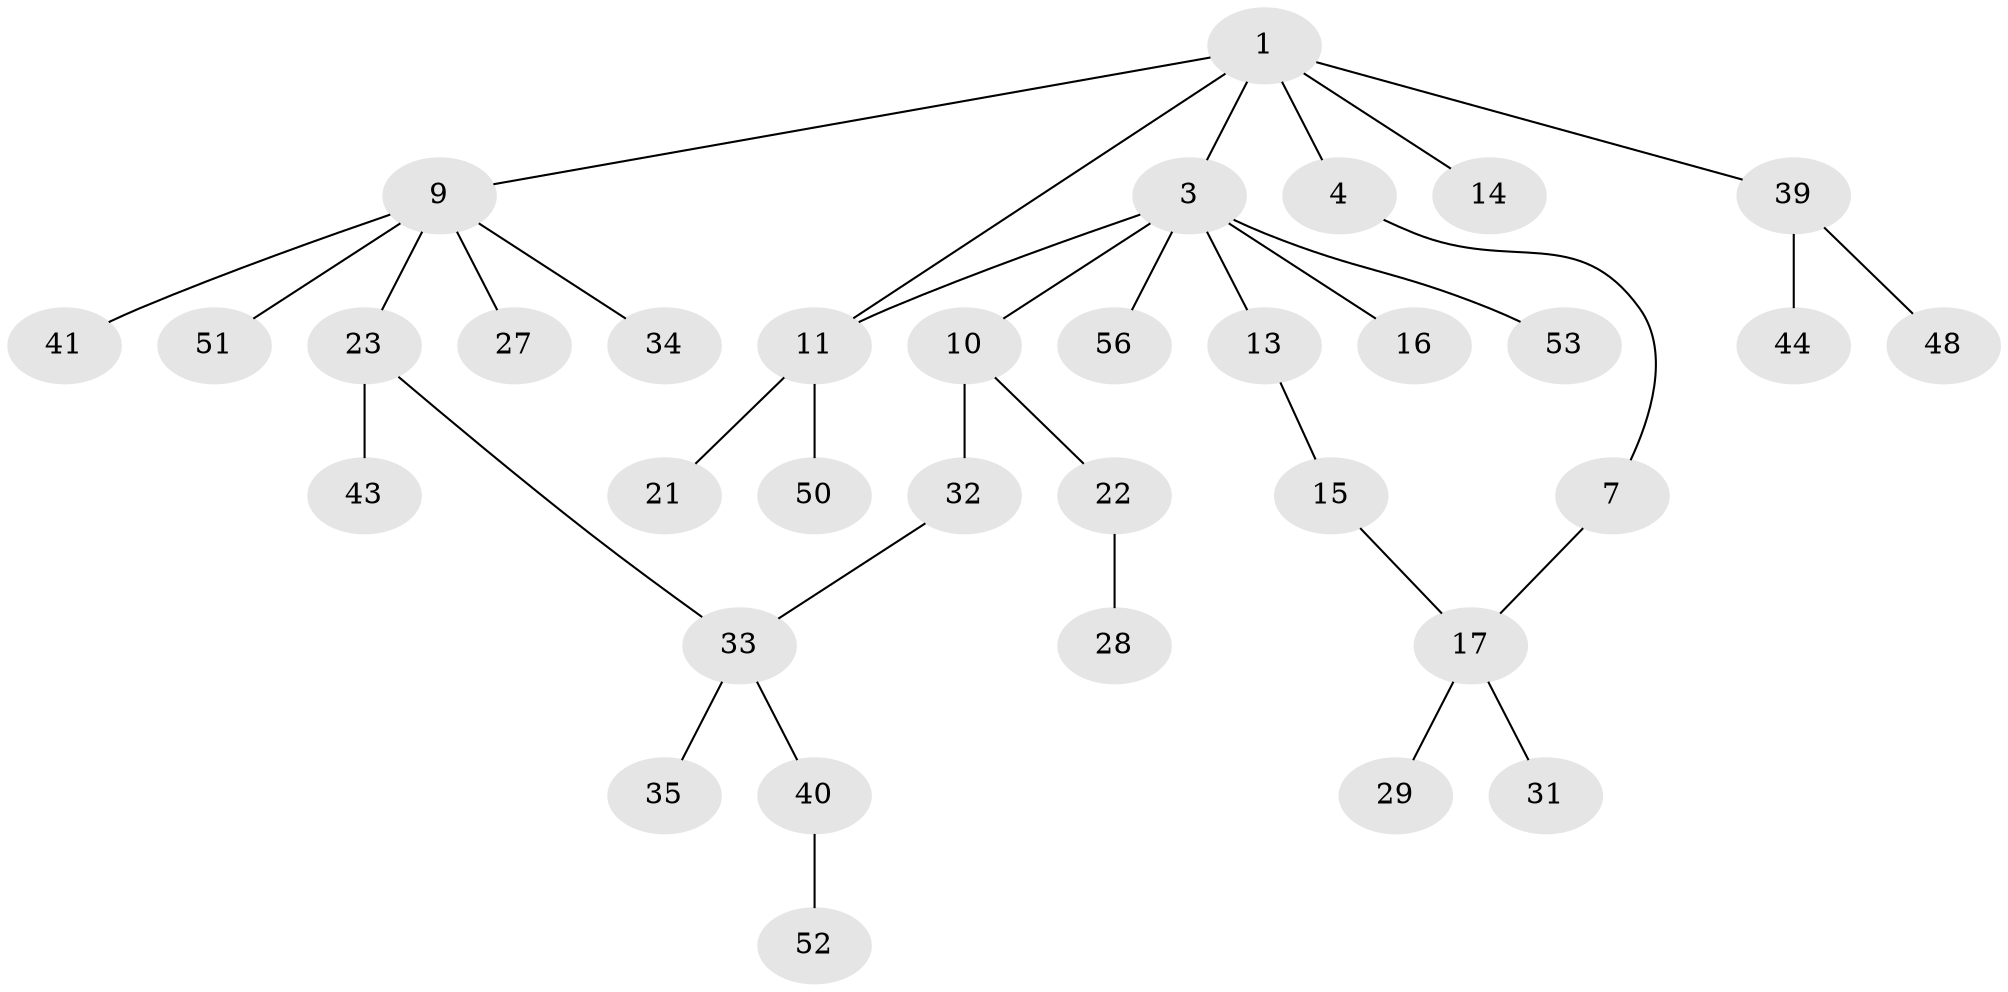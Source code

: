 // original degree distribution, {3: 0.1896551724137931, 5: 0.05172413793103448, 4: 0.06896551724137931, 2: 0.27586206896551724, 1: 0.41379310344827586}
// Generated by graph-tools (version 1.1) at 2025/17/03/04/25 18:17:10]
// undirected, 34 vertices, 36 edges
graph export_dot {
graph [start="1"]
  node [color=gray90,style=filled];
  1 [super="+6+2"];
  3 [super="+5+8"];
  4 [super="+25"];
  7 [super="+45"];
  9 [super="+19"];
  10 [super="+18+20"];
  11 [super="+36+12+24"];
  13 [super="+26"];
  14 [super="+55"];
  15;
  16;
  17 [super="+42"];
  21;
  22;
  23 [super="+30"];
  27;
  28;
  29;
  31;
  32 [super="+46+38"];
  33;
  34 [super="+49"];
  35 [super="+37"];
  39;
  40;
  41;
  43 [super="+47"];
  44;
  48;
  50;
  51;
  52;
  53;
  56;
  1 -- 9;
  1 -- 39;
  1 -- 3;
  1 -- 4;
  1 -- 11;
  1 -- 14;
  3 -- 16;
  3 -- 56;
  3 -- 13;
  3 -- 10;
  3 -- 53;
  3 -- 11;
  4 -- 7;
  7 -- 17;
  9 -- 23;
  9 -- 34;
  9 -- 51;
  9 -- 27;
  9 -- 41;
  10 -- 32;
  10 -- 22;
  11 -- 50;
  11 -- 21;
  13 -- 15;
  15 -- 17;
  17 -- 29;
  17 -- 31;
  22 -- 28;
  23 -- 33;
  23 -- 43;
  32 -- 33;
  33 -- 35;
  33 -- 40;
  39 -- 44;
  39 -- 48;
  40 -- 52;
}
